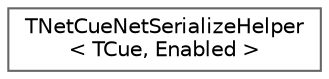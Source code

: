 digraph "Graphical Class Hierarchy"
{
 // INTERACTIVE_SVG=YES
 // LATEX_PDF_SIZE
  bgcolor="transparent";
  edge [fontname=Helvetica,fontsize=10,labelfontname=Helvetica,labelfontsize=10];
  node [fontname=Helvetica,fontsize=10,shape=box,height=0.2,width=0.4];
  rankdir="LR";
  Node0 [id="Node000000",label="TNetCueNetSerializeHelper\l\< TCue, Enabled \>",height=0.2,width=0.4,color="grey40", fillcolor="white", style="filled",URL="$d2/dfb/structTNetCueNetSerializeHelper.html",tooltip=" "];
}
